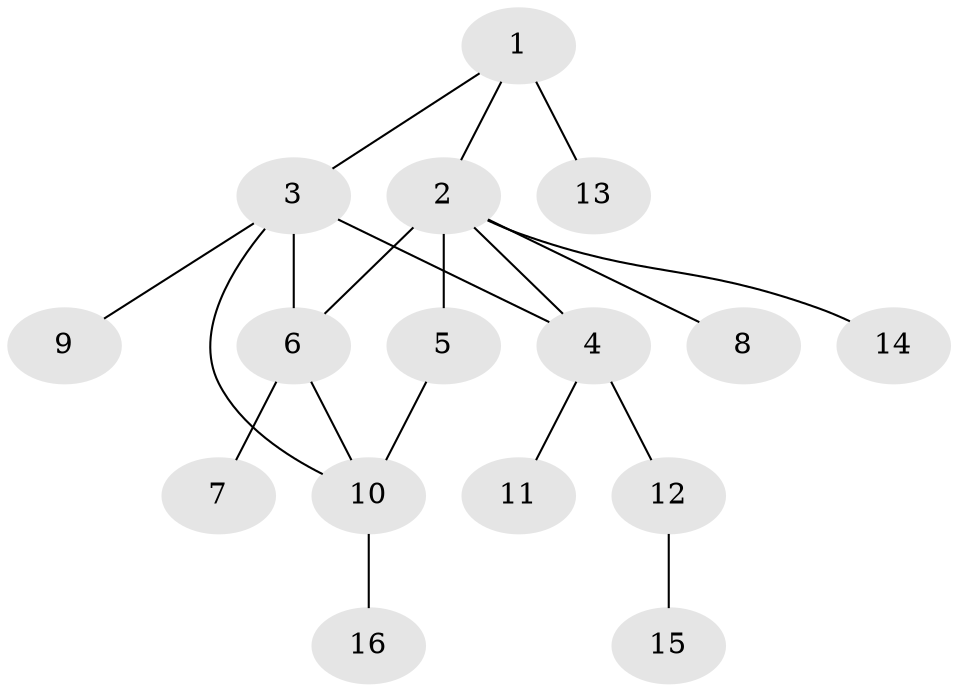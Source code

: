 // original degree distribution, {6: 0.018867924528301886, 5: 0.05660377358490566, 4: 0.1320754716981132, 2: 0.3584905660377358, 3: 0.07547169811320754, 1: 0.3584905660377358}
// Generated by graph-tools (version 1.1) at 2025/48/03/04/25 22:48:39]
// undirected, 16 vertices, 19 edges
graph export_dot {
  node [color=gray90,style=filled];
  1;
  2;
  3;
  4;
  5;
  6;
  7;
  8;
  9;
  10;
  11;
  12;
  13;
  14;
  15;
  16;
  1 -- 2 [weight=1.0];
  1 -- 3 [weight=2.0];
  1 -- 13 [weight=3.0];
  2 -- 4 [weight=1.0];
  2 -- 5 [weight=1.0];
  2 -- 6 [weight=1.0];
  2 -- 8 [weight=1.0];
  2 -- 14 [weight=1.0];
  3 -- 4 [weight=1.0];
  3 -- 6 [weight=1.0];
  3 -- 9 [weight=1.0];
  3 -- 10 [weight=1.0];
  4 -- 11 [weight=1.0];
  4 -- 12 [weight=1.0];
  5 -- 10 [weight=1.0];
  6 -- 7 [weight=1.0];
  6 -- 10 [weight=1.0];
  10 -- 16 [weight=2.0];
  12 -- 15 [weight=1.0];
}
